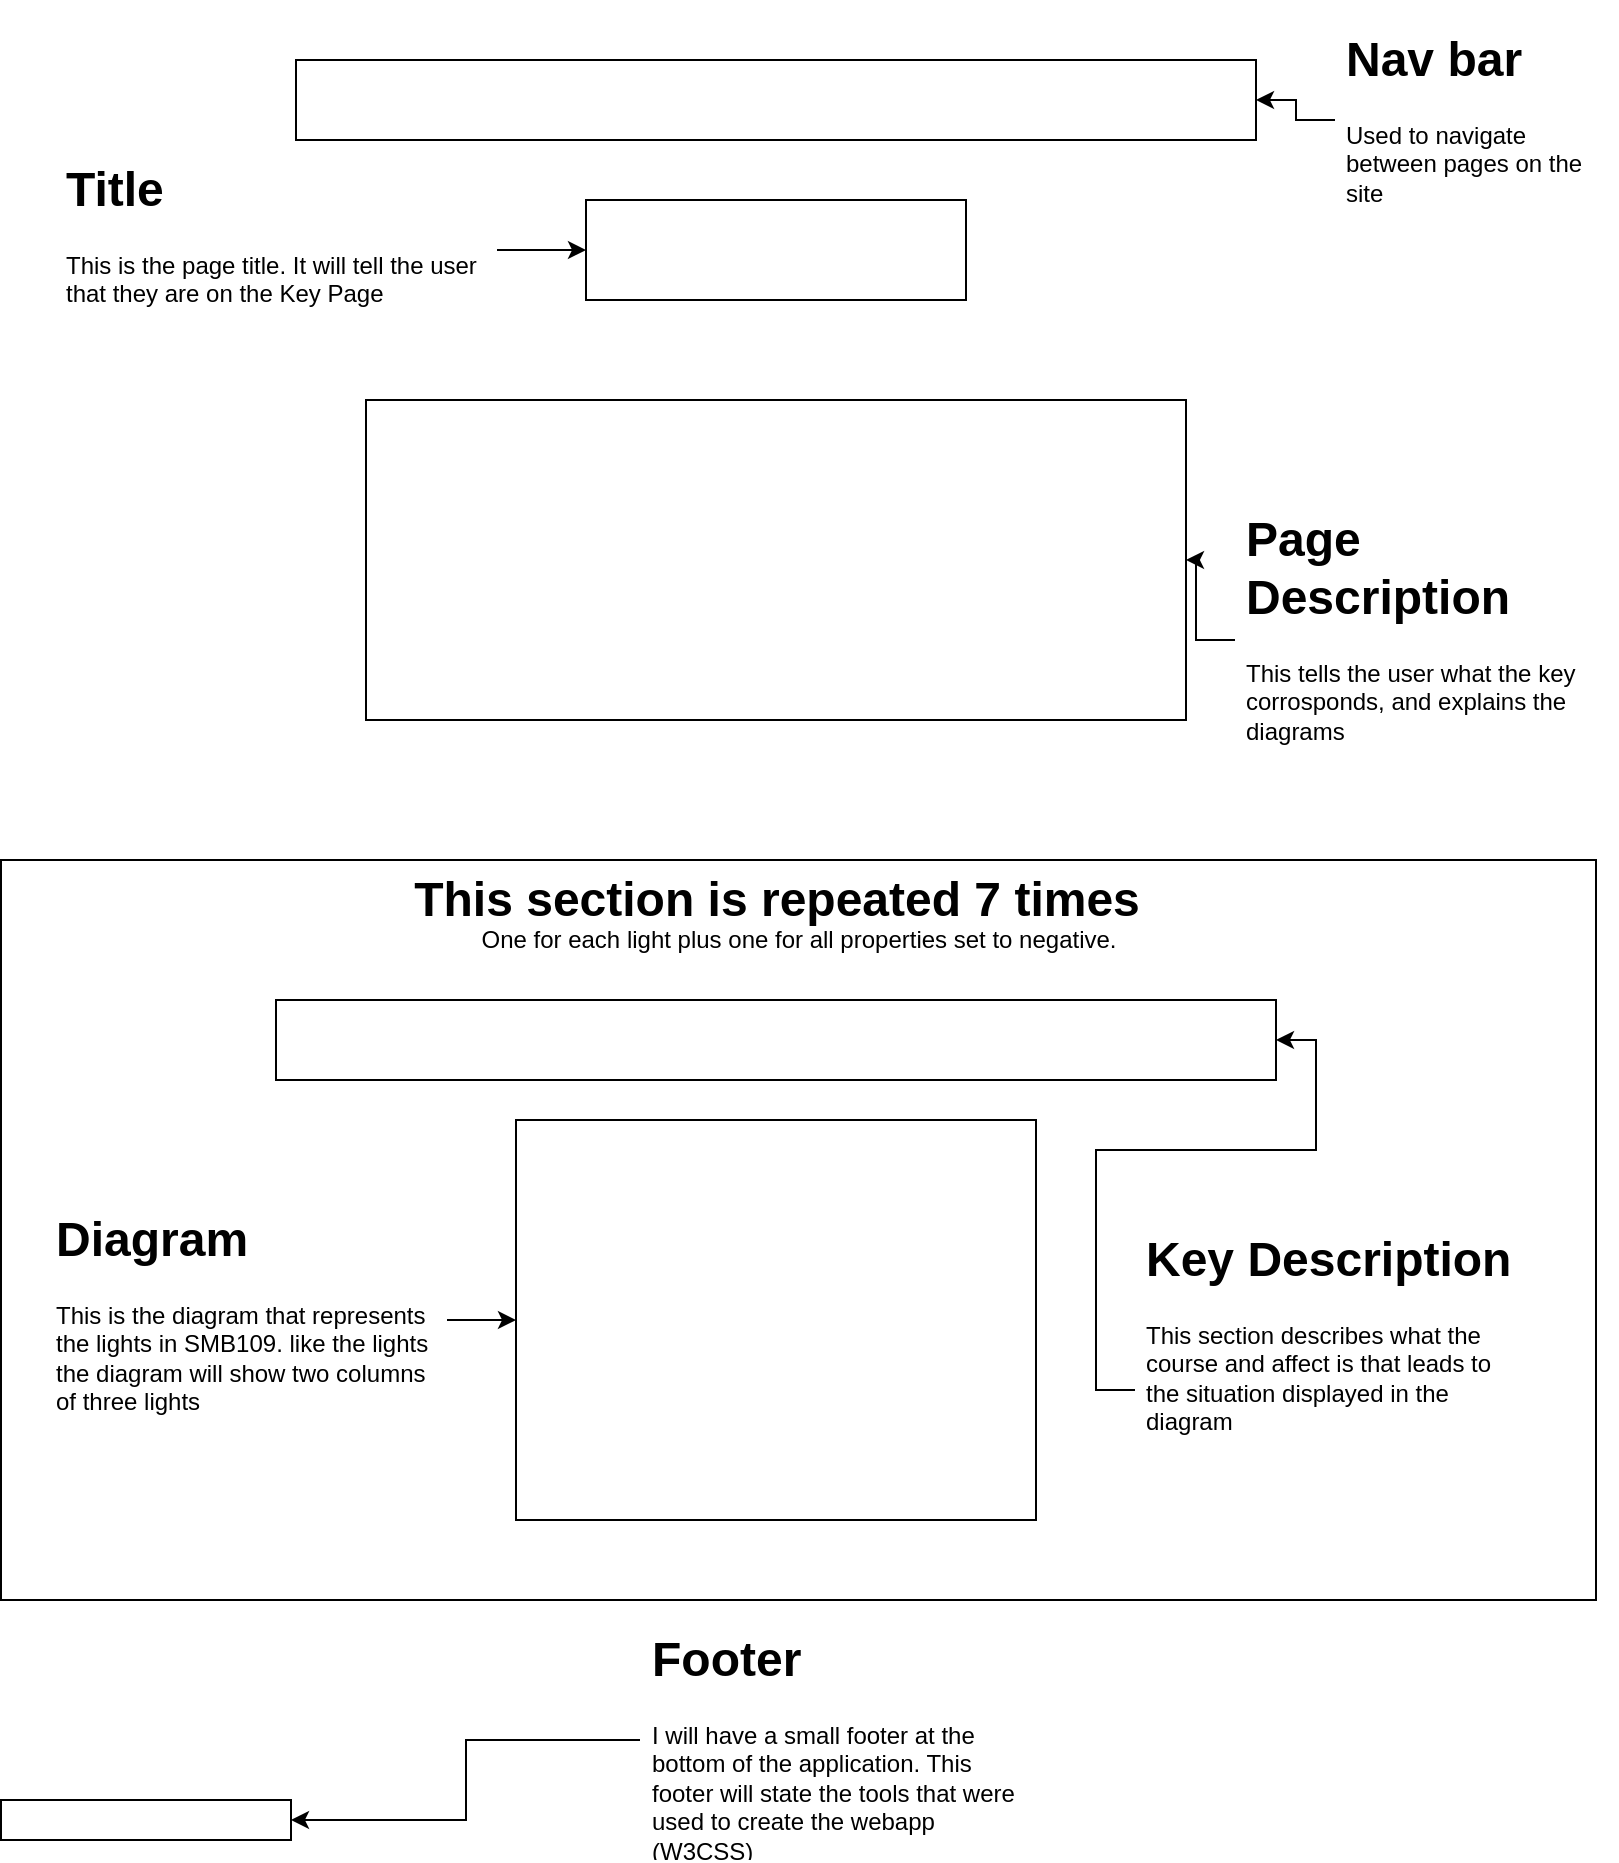 <mxfile version="12.4.3" type="device" pages="1"><diagram id="Nm2ausVflG2A0LWn8ORo" name="Page-1"><mxGraphModel dx="1673" dy="881" grid="1" gridSize="10" guides="1" tooltips="1" connect="1" arrows="1" fold="1" page="1" pageScale="1" pageWidth="827" pageHeight="1169" math="0" shadow="0"><root><mxCell id="0"/><mxCell id="1" parent="0"/><mxCell id="c6pGSZIA9B-8IXhh2h0u-6" value="" style="rounded=0;whiteSpace=wrap;html=1;" vertex="1" parent="1"><mxGeometry x="12.5" y="440" width="797.5" height="370" as="geometry"/></mxCell><mxCell id="rS0rx5gg2IjXkwJwPkTd-1" value="" style="rounded=0;whiteSpace=wrap;html=1;fillColor=#FFFFFF;strokeColor=#000000;shadow=0;" parent="1" vertex="1"><mxGeometry x="160" y="40" width="480" height="40" as="geometry"/></mxCell><mxCell id="rS0rx5gg2IjXkwJwPkTd-2" value="" style="rounded=0;whiteSpace=wrap;html=1;fillColor=#FFFFFF;strokeColor=#000000;shadow=0;" parent="1" vertex="1"><mxGeometry x="195" y="210" width="410" height="160" as="geometry"/></mxCell><mxCell id="rS0rx5gg2IjXkwJwPkTd-4" value="" style="rounded=0;whiteSpace=wrap;html=1;fillColor=#FFFFFF;strokeColor=#000000;shadow=0;" parent="1" vertex="1"><mxGeometry x="305" y="110" width="190" height="50" as="geometry"/></mxCell><mxCell id="rS0rx5gg2IjXkwJwPkTd-5" value="" style="rounded=0;whiteSpace=wrap;html=1;fillColor=#FFFFFF;strokeColor=#000000;shadow=0;" parent="1" vertex="1"><mxGeometry x="270" y="570" width="260" height="200" as="geometry"/></mxCell><mxCell id="rS0rx5gg2IjXkwJwPkTd-8" style="edgeStyle=orthogonalEdgeStyle;rounded=0;orthogonalLoop=1;jettySize=auto;html=1;entryX=1;entryY=0.5;entryDx=0;entryDy=0;shadow=0;strokeColor=#000000;" parent="1" source="rS0rx5gg2IjXkwJwPkTd-7" target="rS0rx5gg2IjXkwJwPkTd-1" edge="1"><mxGeometry relative="1" as="geometry"><Array as="points"/></mxGeometry></mxCell><mxCell id="rS0rx5gg2IjXkwJwPkTd-7" value="&lt;h1&gt;Nav bar&lt;br&gt;&lt;/h1&gt;&lt;p&gt;Used to navigate between pages on the site&lt;br&gt;&lt;/p&gt;" style="text;html=1;strokeColor=#FFFFFF;fillColor=none;spacing=5;spacingTop=-20;whiteSpace=wrap;overflow=hidden;rounded=0;shadow=0;" parent="1" vertex="1"><mxGeometry x="680" y="20" width="140" height="100" as="geometry"/></mxCell><mxCell id="rS0rx5gg2IjXkwJwPkTd-11" value="" style="edgeStyle=orthogonalEdgeStyle;rounded=0;orthogonalLoop=1;jettySize=auto;html=1;entryX=1;entryY=0.5;entryDx=0;entryDy=0;shadow=0;strokeColor=#000000;" parent="1" source="rS0rx5gg2IjXkwJwPkTd-9" target="rS0rx5gg2IjXkwJwPkTd-2" edge="1"><mxGeometry relative="1" as="geometry"><mxPoint x="760" y="510" as="targetPoint"/></mxGeometry></mxCell><mxCell id="rS0rx5gg2IjXkwJwPkTd-9" value="&lt;h1&gt;Page Description&lt;br&gt;&lt;/h1&gt;&lt;p&gt;This tells the user what the key corrosponds, and explains the diagrams &lt;br&gt;&lt;/p&gt;" style="text;html=1;strokeColor=#FFFFFF;fillColor=none;spacing=5;spacingTop=-20;whiteSpace=wrap;overflow=hidden;rounded=0;shadow=0;" parent="1" vertex="1"><mxGeometry x="630" y="260" width="190" height="140" as="geometry"/></mxCell><mxCell id="rS0rx5gg2IjXkwJwPkTd-13" style="edgeStyle=orthogonalEdgeStyle;rounded=0;orthogonalLoop=1;jettySize=auto;html=1;entryX=0;entryY=0.5;entryDx=0;entryDy=0;shadow=0;strokeColor=#000000;" parent="1" source="rS0rx5gg2IjXkwJwPkTd-12" target="rS0rx5gg2IjXkwJwPkTd-4" edge="1"><mxGeometry relative="1" as="geometry"/></mxCell><mxCell id="rS0rx5gg2IjXkwJwPkTd-12" value="&lt;h1&gt;Title &lt;br&gt;&lt;/h1&gt;&lt;p&gt;This is the page title. It will tell the user that they are on the Key Page&lt;br&gt;&lt;/p&gt;" style="text;html=1;strokeColor=#FFFFFF;fillColor=none;spacing=5;spacingTop=-20;whiteSpace=wrap;overflow=hidden;rounded=0;shadow=0;" parent="1" vertex="1"><mxGeometry x="40" y="85" width="220" height="100" as="geometry"/></mxCell><mxCell id="rS0rx5gg2IjXkwJwPkTd-15" style="edgeStyle=orthogonalEdgeStyle;rounded=0;orthogonalLoop=1;jettySize=auto;html=1;entryX=0;entryY=0.5;entryDx=0;entryDy=0;shadow=0;strokeColor=#000000;exitX=1;exitY=0.5;exitDx=0;exitDy=0;" parent="1" source="rS0rx5gg2IjXkwJwPkTd-14" target="rS0rx5gg2IjXkwJwPkTd-5" edge="1"><mxGeometry relative="1" as="geometry"><Array as="points"><mxPoint x="245" y="670"/><mxPoint x="245" y="670"/></Array></mxGeometry></mxCell><mxCell id="rS0rx5gg2IjXkwJwPkTd-14" value="&lt;h1&gt;Diagram &lt;br&gt;&lt;/h1&gt;&lt;div id=&quot;inside&quot; class=&quot;text_box&quot;&gt;This is the diagram that represents the lights in SMB109. like the lights the diagram will show two columns of three lights&lt;br&gt;&lt;/div&gt;" style="text;html=1;strokeColor=#FFFFFF;fillColor=none;spacing=5;spacingTop=-20;whiteSpace=wrap;overflow=hidden;rounded=0;shadow=0;" parent="1" vertex="1"><mxGeometry x="35" y="610" width="200" height="120" as="geometry"/></mxCell><mxCell id="rS0rx5gg2IjXkwJwPkTd-16" value="" style="rounded=0;whiteSpace=wrap;html=1;fillColor=#FFFFFF;strokeColor=#000000;shadow=0;" parent="1" vertex="1"><mxGeometry x="12.5" y="910" width="145" height="20" as="geometry"/></mxCell><mxCell id="rS0rx5gg2IjXkwJwPkTd-18" style="edgeStyle=orthogonalEdgeStyle;rounded=0;orthogonalLoop=1;jettySize=auto;html=1;entryX=1;entryY=0.5;entryDx=0;entryDy=0;shadow=0;strokeColor=#000000;" parent="1" source="rS0rx5gg2IjXkwJwPkTd-17" target="rS0rx5gg2IjXkwJwPkTd-16" edge="1"><mxGeometry relative="1" as="geometry"/></mxCell><mxCell id="rS0rx5gg2IjXkwJwPkTd-17" value="&lt;h1&gt;Footer&lt;/h1&gt;&lt;p&gt;I will have a small footer at the bottom of the application. This footer will state the tools that were used to create the webapp (W3CSS)&lt;br&gt;&lt;/p&gt;" style="text;html=1;strokeColor=#FFFFFF;fillColor=none;spacing=5;spacingTop=-20;whiteSpace=wrap;overflow=hidden;rounded=0;shadow=0;" parent="1" vertex="1"><mxGeometry x="332.5" y="820" width="190" height="120" as="geometry"/></mxCell><mxCell id="c6pGSZIA9B-8IXhh2h0u-1" value="" style="rounded=0;whiteSpace=wrap;html=1;fillColor=#FFFFFF;strokeColor=#000000;shadow=0;" vertex="1" parent="1"><mxGeometry x="150" y="510" width="500" height="40" as="geometry"/></mxCell><mxCell id="c6pGSZIA9B-8IXhh2h0u-2" style="edgeStyle=orthogonalEdgeStyle;rounded=0;orthogonalLoop=1;jettySize=auto;html=1;entryX=1;entryY=0.5;entryDx=0;entryDy=0;shadow=0;strokeColor=#000000;exitX=0;exitY=0.5;exitDx=0;exitDy=0;" edge="1" source="c6pGSZIA9B-8IXhh2h0u-3" target="c6pGSZIA9B-8IXhh2h0u-1" parent="1"><mxGeometry relative="1" as="geometry"><Array as="points"/></mxGeometry></mxCell><mxCell id="c6pGSZIA9B-8IXhh2h0u-3" value="&lt;h1&gt;Key Description&lt;br&gt;&lt;/h1&gt;&lt;div id=&quot;inside&quot; class=&quot;text_box&quot;&gt;This section describes what the course and affect is that leads to the situation displayed in the diagram &lt;br&gt;&lt;/div&gt;" style="text;html=1;strokeColor=#FFFFFF;fillColor=none;spacing=5;spacingTop=-20;whiteSpace=wrap;overflow=hidden;rounded=0;shadow=0;" vertex="1" parent="1"><mxGeometry x="580" y="620" width="200" height="170" as="geometry"/></mxCell><mxCell id="c6pGSZIA9B-8IXhh2h0u-7" value="&lt;div&gt;&lt;h1&gt;&lt;font style=&quot;font-size: 24px&quot;&gt;This section is repeated 7 times&lt;/font&gt;&lt;font size=&quot;3&quot;&gt;&lt;br&gt;&lt;/font&gt;&lt;/h1&gt;&lt;/div&gt;" style="text;html=1;strokeColor=none;fillColor=none;align=center;verticalAlign=middle;whiteSpace=wrap;rounded=0;" vertex="1" parent="1"><mxGeometry x="202.5" y="450" width="395" height="20" as="geometry"/></mxCell><mxCell id="c6pGSZIA9B-8IXhh2h0u-8" value="One for each light plus one for all properties set to negative." style="text;html=1;strokeColor=none;fillColor=none;align=center;verticalAlign=middle;whiteSpace=wrap;rounded=0;" vertex="1" parent="1"><mxGeometry x="243.75" y="470" width="335" height="20" as="geometry"/></mxCell></root></mxGraphModel></diagram></mxfile>